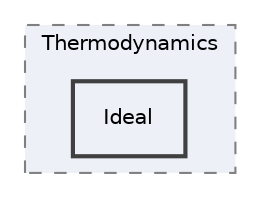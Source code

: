 digraph "Reaktoro/Thermodynamics/Ideal"
{
 // INTERACTIVE_SVG=YES
 // LATEX_PDF_SIZE
  bgcolor="transparent";
  edge [fontname="Helvetica",fontsize="10",labelfontname="Helvetica",labelfontsize="10"];
  node [fontname="Helvetica",fontsize="10",shape=record];
  compound=true
  subgraph clusterdir_7296c0b39377ecc378f507aad6499fa1 {
    graph [ bgcolor="#edf0f7", pencolor="grey50", style="filled,dashed,", label="Thermodynamics", fontname="Helvetica", fontsize="10", URL="dir_7296c0b39377ecc378f507aad6499fa1.html"]
  dir_bed23b32f9db121095e22760c7a51da1 [shape=box, label="Ideal", style="filled,bold,", fillcolor="#edf0f7", color="grey25", URL="dir_bed23b32f9db121095e22760c7a51da1.html"];
  }
}
